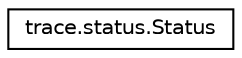digraph "Graphical Class Hierarchy"
{
 // LATEX_PDF_SIZE
  edge [fontname="Helvetica",fontsize="10",labelfontname="Helvetica",labelfontsize="10"];
  node [fontname="Helvetica",fontsize="10",shape=record];
  rankdir="LR";
  Node0 [label="trace.status.Status",height=0.2,width=0.4,color="black", fillcolor="white", style="filled",URL="$classtrace_1_1status_1_1Status.html",tooltip=" "];
}
